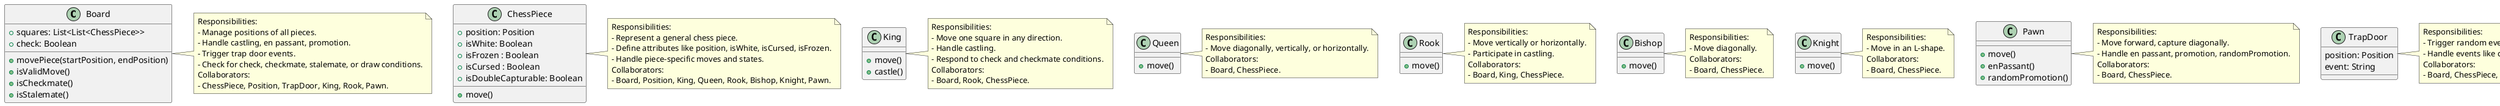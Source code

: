@startuml

class Board {
    + squares: List<List<ChessPiece>>
    + check: Boolean
    + movePiece(startPosition, endPosition)
    + isValidMove()
    + isCheckmate()
    + isStalemate()
}

class ChessPiece {
    + position: Position
    + isWhite: Boolean
    + isFrozen : Boolean
    + isCursed : Boolean
    + isDoubleCapturable: Boolean
    + move()
}

class TrapDoor{
    position: Position
    event: String
}

class Position {
    + x: int
    + y: int
}

class King{
    + move()
    + castle()
}

class Queen{
    + move()
}

class Rook{
    + move()
}

class Bishop{
    + move()
}

class Knight{
    + move()
}

class Pawn{
    + move()
    + enPassant()
    + randomPromotion()
}
note right of Board
Responsibilities:
- Manage positions of all pieces.
- Handle castling, en passant, promotion.
- Trigger trap door events.
- Check for check, checkmate, stalemate, or draw conditions.
Collaborators:
- ChessPiece, Position, TrapDoor, King, Rook, Pawn.
end note

note right of ChessPiece
Responsibilities:
- Represent a general chess piece.
- Define attributes like position, isWhite, isCursed, isFrozen.
- Handle piece-specific moves and states.
Collaborators:
- Board, Position, King, Queen, Rook, Bishop, Knight, Pawn.
end note

note right of King
Responsibilities:
- Move one square in any direction.
- Handle castling.
- Respond to check and checkmate conditions.
Collaborators:
- Board, Rook, ChessPiece.
end note

note right of Queen
Responsibilities:
- Move diagonally, vertically, or horizontally.
Collaborators:
- Board, ChessPiece.
end note

note right of Rook
Responsibilities:
- Move vertically or horizontally.
- Participate in castling.
Collaborators:
- Board, King, ChessPiece.
end note

note right of Bishop
Responsibilities:
- Move diagonally.
Collaborators:
- Board, ChessPiece.
end note

note right of Knight
Responsibilities:
- Move in an L-shape.
Collaborators:
- Board, ChessPiece.
end note

note right of Pawn
Responsibilities:
- Move forward, capture diagonally.
- Handle en passant, promotion, randomPromotion.
Collaborators:
- Board, ChessPiece.
end note

note right of TrapDoor
Responsibilities:
- Trigger random event when a piece lands on it.
- Handle events like cursed, freeze, and double capture.
Collaborators:
- Board, ChessPiece, Position.
end note

note right of Position
Responsibilities:
- Define the x, y coordinates of a piece on the board.
Collaborators:
- Board, ChessPiece, TrapDoor.
end note

@enduml
